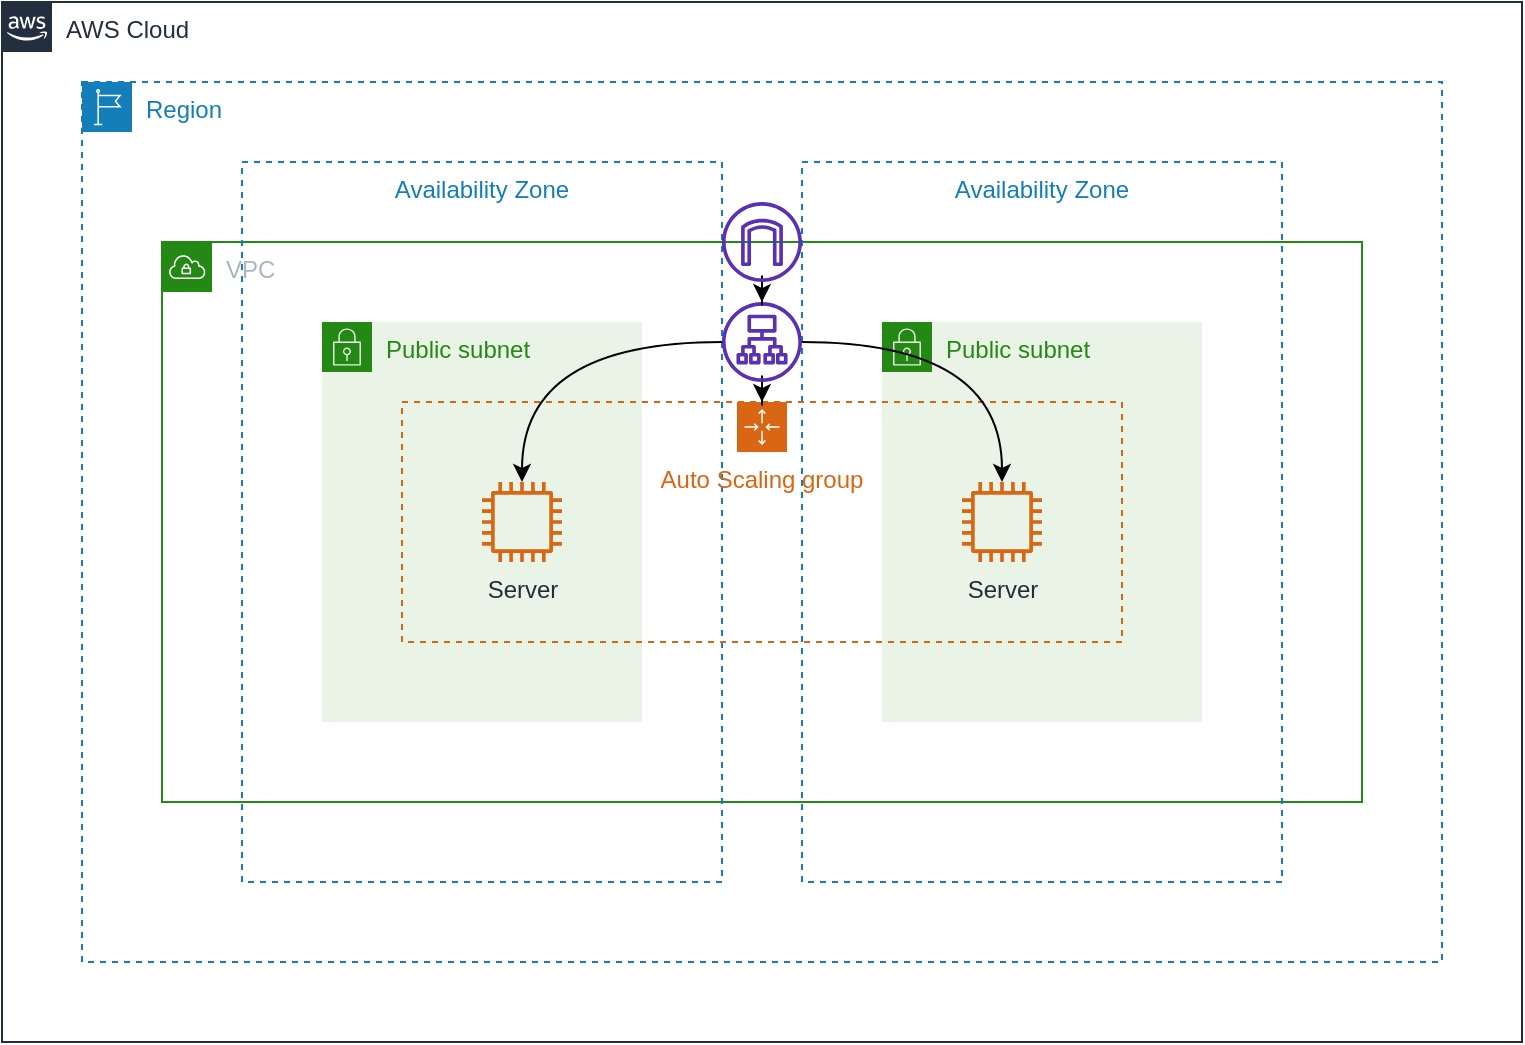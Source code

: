<mxfile version="14.5.1" type="device"><diagram id="-xoFR7a4HKE300b-0tRi" name="Page-1"><mxGraphModel dx="946" dy="680" grid="1" gridSize="10" guides="1" tooltips="1" connect="1" arrows="1" fold="1" page="1" pageScale="1" pageWidth="850" pageHeight="1100" math="0" shadow="0"><root><mxCell id="0"/><mxCell id="1" parent="0"/><mxCell id="9P1diAjYhTQcRiJ22vYs-1" value="AWS Cloud" style="points=[[0,0],[0.25,0],[0.5,0],[0.75,0],[1,0],[1,0.25],[1,0.5],[1,0.75],[1,1],[0.75,1],[0.5,1],[0.25,1],[0,1],[0,0.75],[0,0.5],[0,0.25]];outlineConnect=0;gradientColor=none;html=1;whiteSpace=wrap;fontSize=12;fontStyle=0;shape=mxgraph.aws4.group;grIcon=mxgraph.aws4.group_aws_cloud_alt;strokeColor=#232F3E;fillColor=none;verticalAlign=top;align=left;spacingLeft=30;fontColor=#232F3E;dashed=0;" vertex="1" parent="1"><mxGeometry x="80" y="80" width="760" height="520" as="geometry"/></mxCell><mxCell id="9P1diAjYhTQcRiJ22vYs-2" value="Region" style="points=[[0,0],[0.25,0],[0.5,0],[0.75,0],[1,0],[1,0.25],[1,0.5],[1,0.75],[1,1],[0.75,1],[0.5,1],[0.25,1],[0,1],[0,0.75],[0,0.5],[0,0.25]];outlineConnect=0;gradientColor=none;html=1;whiteSpace=wrap;fontSize=12;fontStyle=0;shape=mxgraph.aws4.group;grIcon=mxgraph.aws4.group_region;strokeColor=#147EBA;fillColor=none;verticalAlign=top;align=left;spacingLeft=30;fontColor=#147EBA;dashed=1;" vertex="1" parent="1"><mxGeometry x="120" y="120" width="680" height="440" as="geometry"/></mxCell><mxCell id="9P1diAjYhTQcRiJ22vYs-12" value="VPC" style="points=[[0,0],[0.25,0],[0.5,0],[0.75,0],[1,0],[1,0.25],[1,0.5],[1,0.75],[1,1],[0.75,1],[0.5,1],[0.25,1],[0,1],[0,0.75],[0,0.5],[0,0.25]];outlineConnect=0;gradientColor=none;html=1;whiteSpace=wrap;fontSize=12;fontStyle=0;shape=mxgraph.aws4.group;grIcon=mxgraph.aws4.group_vpc;strokeColor=#248814;fillColor=none;verticalAlign=top;align=left;spacingLeft=30;fontColor=#AAB7B8;dashed=0;" vertex="1" parent="1"><mxGeometry x="160" y="200" width="600" height="280" as="geometry"/></mxCell><mxCell id="9P1diAjYhTQcRiJ22vYs-3" value="Availability Zone" style="fillColor=none;strokeColor=#147EBA;dashed=1;verticalAlign=top;fontStyle=0;fontColor=#147EBA;" vertex="1" parent="1"><mxGeometry x="200" y="160" width="240" height="360" as="geometry"/></mxCell><mxCell id="9P1diAjYhTQcRiJ22vYs-4" value="Availability Zone" style="fillColor=none;strokeColor=#147EBA;dashed=1;verticalAlign=top;fontStyle=0;fontColor=#147EBA;" vertex="1" parent="1"><mxGeometry x="480" y="160" width="240" height="360" as="geometry"/></mxCell><mxCell id="9P1diAjYhTQcRiJ22vYs-6" value="Public subnet" style="points=[[0,0],[0.25,0],[0.5,0],[0.75,0],[1,0],[1,0.25],[1,0.5],[1,0.75],[1,1],[0.75,1],[0.5,1],[0.25,1],[0,1],[0,0.75],[0,0.5],[0,0.25]];outlineConnect=0;gradientColor=none;html=1;whiteSpace=wrap;fontSize=12;fontStyle=0;shape=mxgraph.aws4.group;grIcon=mxgraph.aws4.group_security_group;grStroke=0;strokeColor=#248814;fillColor=#E9F3E6;verticalAlign=top;align=left;spacingLeft=30;fontColor=#248814;dashed=0;" vertex="1" parent="1"><mxGeometry x="240" y="240" width="160" height="200" as="geometry"/></mxCell><mxCell id="9P1diAjYhTQcRiJ22vYs-10" value="Public subnet" style="points=[[0,0],[0.25,0],[0.5,0],[0.75,0],[1,0],[1,0.25],[1,0.5],[1,0.75],[1,1],[0.75,1],[0.5,1],[0.25,1],[0,1],[0,0.75],[0,0.5],[0,0.25]];outlineConnect=0;gradientColor=none;html=1;whiteSpace=wrap;fontSize=12;fontStyle=0;shape=mxgraph.aws4.group;grIcon=mxgraph.aws4.group_security_group;grStroke=0;strokeColor=#248814;fillColor=#E9F3E6;verticalAlign=top;align=left;spacingLeft=30;fontColor=#248814;dashed=0;" vertex="1" parent="1"><mxGeometry x="520" y="240" width="160" height="200" as="geometry"/></mxCell><mxCell id="9P1diAjYhTQcRiJ22vYs-7" value="Auto Scaling group" style="points=[[0,0],[0.25,0],[0.5,0],[0.75,0],[1,0],[1,0.25],[1,0.5],[1,0.75],[1,1],[0.75,1],[0.5,1],[0.25,1],[0,1],[0,0.75],[0,0.5],[0,0.25]];outlineConnect=0;gradientColor=none;html=1;whiteSpace=wrap;fontSize=12;fontStyle=0;shape=mxgraph.aws4.groupCenter;grIcon=mxgraph.aws4.group_auto_scaling_group;grStroke=1;strokeColor=#D86613;fillColor=none;verticalAlign=top;align=center;fontColor=#D86613;dashed=1;spacingTop=25;" vertex="1" parent="1"><mxGeometry x="280" y="280" width="360" height="120" as="geometry"/></mxCell><mxCell id="9P1diAjYhTQcRiJ22vYs-8" value="Server" style="outlineConnect=0;fontColor=#232F3E;gradientColor=none;fillColor=#D86613;strokeColor=none;dashed=0;verticalLabelPosition=bottom;verticalAlign=top;align=center;html=1;fontSize=12;fontStyle=0;aspect=fixed;pointerEvents=1;shape=mxgraph.aws4.instance2;" vertex="1" parent="1"><mxGeometry x="320" y="320" width="40" height="40" as="geometry"/></mxCell><mxCell id="9P1diAjYhTQcRiJ22vYs-9" value="Server" style="outlineConnect=0;fontColor=#232F3E;gradientColor=none;fillColor=#D86613;strokeColor=none;dashed=0;verticalLabelPosition=bottom;verticalAlign=top;align=center;html=1;fontSize=12;fontStyle=0;aspect=fixed;pointerEvents=1;shape=mxgraph.aws4.instance2;" vertex="1" parent="1"><mxGeometry x="560" y="320" width="40" height="40" as="geometry"/></mxCell><mxCell id="9P1diAjYhTQcRiJ22vYs-13" style="edgeStyle=orthogonalEdgeStyle;rounded=0;orthogonalLoop=1;jettySize=auto;html=1;curved=1;" edge="1" parent="1" source="9P1diAjYhTQcRiJ22vYs-5" target="9P1diAjYhTQcRiJ22vYs-8"><mxGeometry relative="1" as="geometry"/></mxCell><mxCell id="9P1diAjYhTQcRiJ22vYs-14" style="edgeStyle=orthogonalEdgeStyle;curved=1;rounded=0;orthogonalLoop=1;jettySize=auto;html=1;" edge="1" parent="1" source="9P1diAjYhTQcRiJ22vYs-5" target="9P1diAjYhTQcRiJ22vYs-9"><mxGeometry relative="1" as="geometry"/></mxCell><mxCell id="9P1diAjYhTQcRiJ22vYs-16" style="edgeStyle=orthogonalEdgeStyle;curved=1;rounded=0;orthogonalLoop=1;jettySize=auto;html=1;" edge="1" parent="1" source="9P1diAjYhTQcRiJ22vYs-5" target="9P1diAjYhTQcRiJ22vYs-7"><mxGeometry relative="1" as="geometry"/></mxCell><mxCell id="9P1diAjYhTQcRiJ22vYs-5" value="" style="outlineConnect=0;fontColor=#232F3E;gradientColor=none;fillColor=#5A30B5;strokeColor=none;dashed=0;verticalLabelPosition=bottom;verticalAlign=top;align=center;html=1;fontSize=12;fontStyle=0;aspect=fixed;pointerEvents=1;shape=mxgraph.aws4.application_load_balancer;" vertex="1" parent="1"><mxGeometry x="440" y="230" width="40" height="40" as="geometry"/></mxCell><mxCell id="9P1diAjYhTQcRiJ22vYs-17" style="edgeStyle=orthogonalEdgeStyle;curved=1;rounded=0;orthogonalLoop=1;jettySize=auto;html=1;" edge="1" parent="1" source="9P1diAjYhTQcRiJ22vYs-11" target="9P1diAjYhTQcRiJ22vYs-5"><mxGeometry relative="1" as="geometry"/></mxCell><mxCell id="9P1diAjYhTQcRiJ22vYs-11" value="" style="outlineConnect=0;fontColor=#232F3E;gradientColor=none;fillColor=#5A30B5;strokeColor=none;dashed=0;verticalLabelPosition=bottom;verticalAlign=top;align=center;html=1;fontSize=12;fontStyle=0;aspect=fixed;pointerEvents=1;shape=mxgraph.aws4.internet_gateway;" vertex="1" parent="1"><mxGeometry x="440" y="180" width="40" height="40" as="geometry"/></mxCell></root></mxGraphModel></diagram></mxfile>